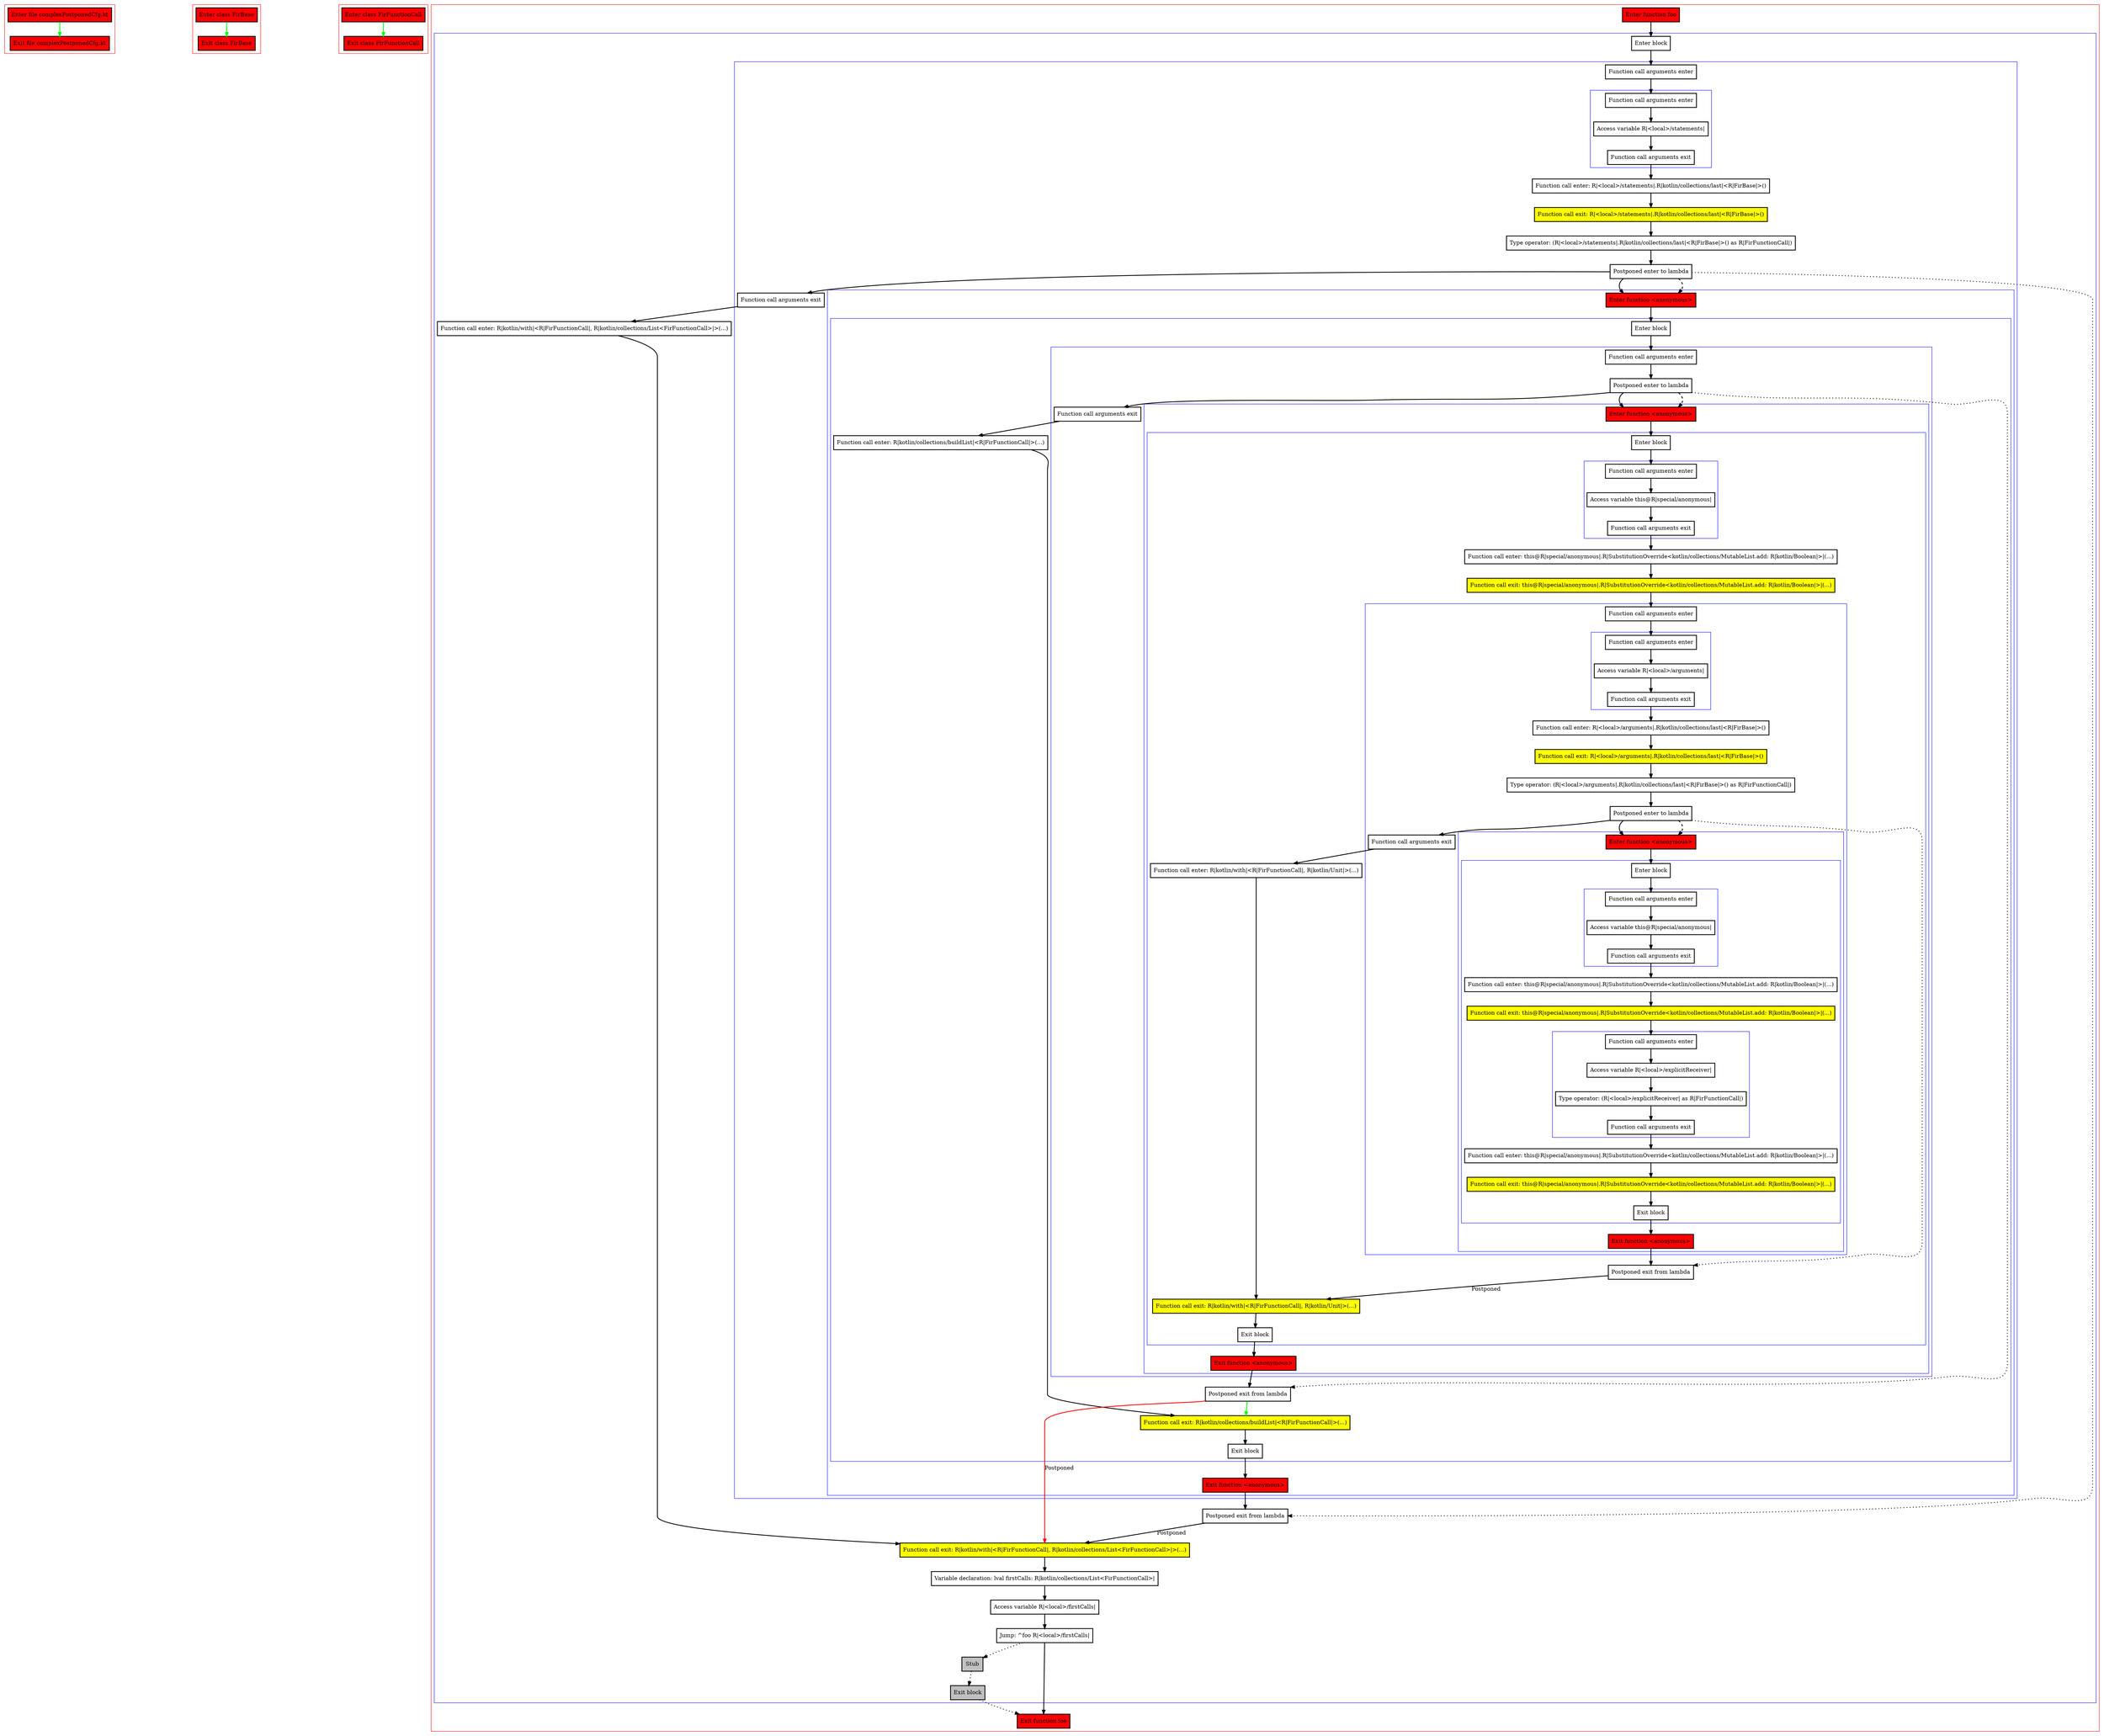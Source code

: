 digraph complexPostponedCfg_kt {
    graph [nodesep=3]
    node [shape=box penwidth=2]
    edge [penwidth=2]

    subgraph cluster_0 {
        color=red
        0 [label="Enter file complexPostponedCfg.kt" style="filled" fillcolor=red];
        1 [label="Exit file complexPostponedCfg.kt" style="filled" fillcolor=red];
    }
    0 -> {1} [color=green];

    subgraph cluster_1 {
        color=red
        2 [label="Enter class FirBase" style="filled" fillcolor=red];
        3 [label="Exit class FirBase" style="filled" fillcolor=red];
    }
    2 -> {3} [color=green];

    subgraph cluster_2 {
        color=red
        4 [label="Enter class FirFunctionCall" style="filled" fillcolor=red];
        5 [label="Exit class FirFunctionCall" style="filled" fillcolor=red];
    }
    4 -> {5} [color=green];

    subgraph cluster_3 {
        color=red
        6 [label="Enter function foo" style="filled" fillcolor=red];
        subgraph cluster_4 {
            color=blue
            7 [label="Enter block"];
            subgraph cluster_5 {
                color=blue
                8 [label="Function call arguments enter"];
                subgraph cluster_6 {
                    color=blue
                    9 [label="Function call arguments enter"];
                    10 [label="Access variable R|<local>/statements|"];
                    11 [label="Function call arguments exit"];
                }
                12 [label="Function call enter: R|<local>/statements|.R|kotlin/collections/last|<R|FirBase|>()"];
                13 [label="Function call exit: R|<local>/statements|.R|kotlin/collections/last|<R|FirBase|>()" style="filled" fillcolor=yellow];
                14 [label="Type operator: (R|<local>/statements|.R|kotlin/collections/last|<R|FirBase|>() as R|FirFunctionCall|)"];
                15 [label="Postponed enter to lambda"];
                subgraph cluster_7 {
                    color=blue
                    16 [label="Enter function <anonymous>" style="filled" fillcolor=red];
                    subgraph cluster_8 {
                        color=blue
                        17 [label="Enter block"];
                        subgraph cluster_9 {
                            color=blue
                            18 [label="Function call arguments enter"];
                            19 [label="Postponed enter to lambda"];
                            subgraph cluster_10 {
                                color=blue
                                20 [label="Enter function <anonymous>" style="filled" fillcolor=red];
                                subgraph cluster_11 {
                                    color=blue
                                    21 [label="Enter block"];
                                    subgraph cluster_12 {
                                        color=blue
                                        22 [label="Function call arguments enter"];
                                        23 [label="Access variable this@R|special/anonymous|"];
                                        24 [label="Function call arguments exit"];
                                    }
                                    25 [label="Function call enter: this@R|special/anonymous|.R|SubstitutionOverride<kotlin/collections/MutableList.add: R|kotlin/Boolean|>|(...)"];
                                    26 [label="Function call exit: this@R|special/anonymous|.R|SubstitutionOverride<kotlin/collections/MutableList.add: R|kotlin/Boolean|>|(...)" style="filled" fillcolor=yellow];
                                    subgraph cluster_13 {
                                        color=blue
                                        27 [label="Function call arguments enter"];
                                        subgraph cluster_14 {
                                            color=blue
                                            28 [label="Function call arguments enter"];
                                            29 [label="Access variable R|<local>/arguments|"];
                                            30 [label="Function call arguments exit"];
                                        }
                                        31 [label="Function call enter: R|<local>/arguments|.R|kotlin/collections/last|<R|FirBase|>()"];
                                        32 [label="Function call exit: R|<local>/arguments|.R|kotlin/collections/last|<R|FirBase|>()" style="filled" fillcolor=yellow];
                                        33 [label="Type operator: (R|<local>/arguments|.R|kotlin/collections/last|<R|FirBase|>() as R|FirFunctionCall|)"];
                                        34 [label="Postponed enter to lambda"];
                                        subgraph cluster_15 {
                                            color=blue
                                            35 [label="Enter function <anonymous>" style="filled" fillcolor=red];
                                            subgraph cluster_16 {
                                                color=blue
                                                36 [label="Enter block"];
                                                subgraph cluster_17 {
                                                    color=blue
                                                    37 [label="Function call arguments enter"];
                                                    38 [label="Access variable this@R|special/anonymous|"];
                                                    39 [label="Function call arguments exit"];
                                                }
                                                40 [label="Function call enter: this@R|special/anonymous|.R|SubstitutionOverride<kotlin/collections/MutableList.add: R|kotlin/Boolean|>|(...)"];
                                                41 [label="Function call exit: this@R|special/anonymous|.R|SubstitutionOverride<kotlin/collections/MutableList.add: R|kotlin/Boolean|>|(...)" style="filled" fillcolor=yellow];
                                                subgraph cluster_18 {
                                                    color=blue
                                                    42 [label="Function call arguments enter"];
                                                    43 [label="Access variable R|<local>/explicitReceiver|"];
                                                    44 [label="Type operator: (R|<local>/explicitReceiver| as R|FirFunctionCall|)"];
                                                    45 [label="Function call arguments exit"];
                                                }
                                                46 [label="Function call enter: this@R|special/anonymous|.R|SubstitutionOverride<kotlin/collections/MutableList.add: R|kotlin/Boolean|>|(...)"];
                                                47 [label="Function call exit: this@R|special/anonymous|.R|SubstitutionOverride<kotlin/collections/MutableList.add: R|kotlin/Boolean|>|(...)" style="filled" fillcolor=yellow];
                                                48 [label="Exit block"];
                                            }
                                            49 [label="Exit function <anonymous>" style="filled" fillcolor=red];
                                        }
                                        50 [label="Function call arguments exit"];
                                    }
                                    51 [label="Function call enter: R|kotlin/with|<R|FirFunctionCall|, R|kotlin/Unit|>(...)"];
                                    52 [label="Postponed exit from lambda"];
                                    53 [label="Function call exit: R|kotlin/with|<R|FirFunctionCall|, R|kotlin/Unit|>(...)" style="filled" fillcolor=yellow];
                                    54 [label="Exit block"];
                                }
                                55 [label="Exit function <anonymous>" style="filled" fillcolor=red];
                            }
                            56 [label="Function call arguments exit"];
                        }
                        57 [label="Function call enter: R|kotlin/collections/buildList|<R|FirFunctionCall|>(...)"];
                        58 [label="Postponed exit from lambda"];
                        59 [label="Function call exit: R|kotlin/collections/buildList|<R|FirFunctionCall|>(...)" style="filled" fillcolor=yellow];
                        60 [label="Exit block"];
                    }
                    61 [label="Exit function <anonymous>" style="filled" fillcolor=red];
                }
                62 [label="Function call arguments exit"];
            }
            63 [label="Function call enter: R|kotlin/with|<R|FirFunctionCall|, R|kotlin/collections/List<FirFunctionCall>|>(...)"];
            64 [label="Postponed exit from lambda"];
            65 [label="Function call exit: R|kotlin/with|<R|FirFunctionCall|, R|kotlin/collections/List<FirFunctionCall>|>(...)" style="filled" fillcolor=yellow];
            66 [label="Variable declaration: lval firstCalls: R|kotlin/collections/List<FirFunctionCall>|"];
            67 [label="Access variable R|<local>/firstCalls|"];
            68 [label="Jump: ^foo R|<local>/firstCalls|"];
            69 [label="Stub" style="filled" fillcolor=gray];
            70 [label="Exit block" style="filled" fillcolor=gray];
        }
        71 [label="Exit function foo" style="filled" fillcolor=red];
    }
    6 -> {7};
    7 -> {8};
    8 -> {9};
    9 -> {10};
    10 -> {11};
    11 -> {12};
    12 -> {13};
    13 -> {14};
    14 -> {15};
    15 -> {16 62};
    15 -> {64} [style=dotted];
    15 -> {16} [style=dashed];
    16 -> {17};
    17 -> {18};
    18 -> {19};
    19 -> {20 56};
    19 -> {58} [style=dotted];
    19 -> {20} [style=dashed];
    20 -> {21};
    21 -> {22};
    22 -> {23};
    23 -> {24};
    24 -> {25};
    25 -> {26};
    26 -> {27};
    27 -> {28};
    28 -> {29};
    29 -> {30};
    30 -> {31};
    31 -> {32};
    32 -> {33};
    33 -> {34};
    34 -> {35 50};
    34 -> {52} [style=dotted];
    34 -> {35} [style=dashed];
    35 -> {36};
    36 -> {37};
    37 -> {38};
    38 -> {39};
    39 -> {40};
    40 -> {41};
    41 -> {42};
    42 -> {43};
    43 -> {44};
    44 -> {45};
    45 -> {46};
    46 -> {47};
    47 -> {48};
    48 -> {49};
    49 -> {52};
    50 -> {51};
    51 -> {53};
    52 -> {53} [label="Postponed"];
    53 -> {54};
    54 -> {55};
    55 -> {58};
    56 -> {57};
    57 -> {59};
    58 -> {59} [color=green];
    58 -> {65} [color=red label="Postponed"];
    59 -> {60};
    60 -> {61};
    61 -> {64};
    62 -> {63};
    63 -> {65};
    64 -> {65} [label="Postponed"];
    65 -> {66};
    66 -> {67};
    67 -> {68};
    68 -> {71};
    68 -> {69} [style=dotted];
    69 -> {70} [style=dotted];
    70 -> {71} [style=dotted];

}
